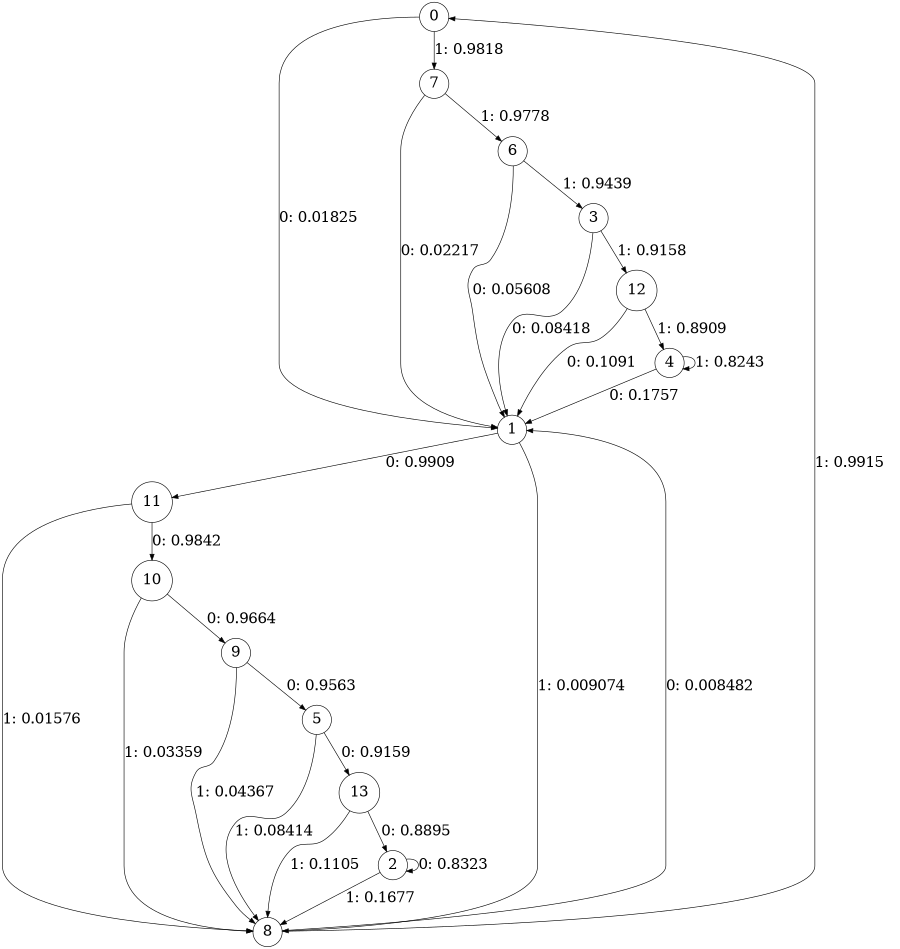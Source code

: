 digraph "ch3_face_grouped_df_L8" {
size = "6,8.5";
ratio = "fill";
node [shape = circle];
node [fontsize = 24];
edge [fontsize = 24];
0 -> 1 [label = "0: 0.01825  "];
0 -> 7 [label = "1: 0.9818   "];
1 -> 11 [label = "0: 0.9909   "];
1 -> 8 [label = "1: 0.009074  "];
2 -> 2 [label = "0: 0.8323   "];
2 -> 8 [label = "1: 0.1677   "];
3 -> 1 [label = "0: 0.08418  "];
3 -> 12 [label = "1: 0.9158   "];
4 -> 1 [label = "0: 0.1757   "];
4 -> 4 [label = "1: 0.8243   "];
5 -> 13 [label = "0: 0.9159   "];
5 -> 8 [label = "1: 0.08414  "];
6 -> 1 [label = "0: 0.05608  "];
6 -> 3 [label = "1: 0.9439   "];
7 -> 1 [label = "0: 0.02217  "];
7 -> 6 [label = "1: 0.9778   "];
8 -> 1 [label = "0: 0.008482  "];
8 -> 0 [label = "1: 0.9915   "];
9 -> 5 [label = "0: 0.9563   "];
9 -> 8 [label = "1: 0.04367  "];
10 -> 9 [label = "0: 0.9664   "];
10 -> 8 [label = "1: 0.03359  "];
11 -> 10 [label = "0: 0.9842   "];
11 -> 8 [label = "1: 0.01576  "];
12 -> 1 [label = "0: 0.1091   "];
12 -> 4 [label = "1: 0.8909   "];
13 -> 2 [label = "0: 0.8895   "];
13 -> 8 [label = "1: 0.1105   "];
}